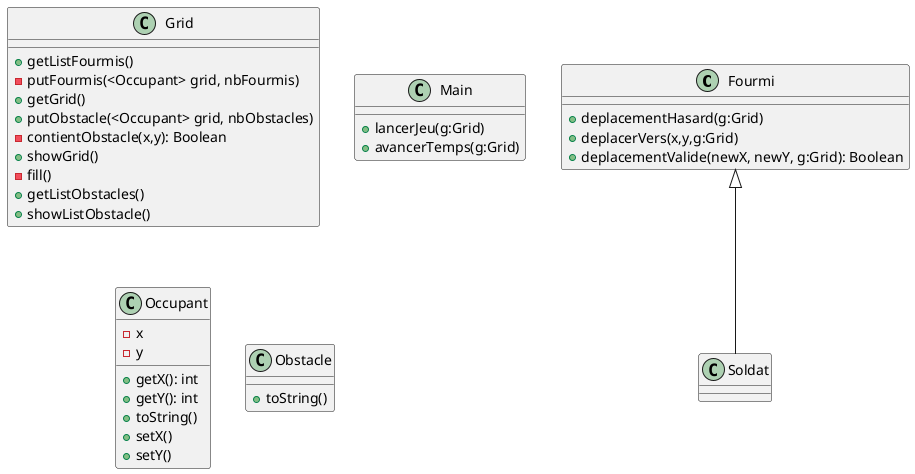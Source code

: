 @startuml
'https://plantuml.com/class-diagram

class Fourmi
{
    + deplacementHasard(g:Grid)
    + deplacerVers(x,y,g:Grid)
    + deplacementValide(newX, newY, g:Grid): Boolean
}

class Soldat extends Fourmi
{
}

class Grid
{
    + getListFourmis()
    - putFourmis(<Occupant> grid, nbFourmis)
    + getGrid()
    + putObstacle(<Occupant> grid, nbObstacles)
    - contientObstacle(x,y): Boolean
    + showGrid()
    - fill()
    + getListObstacles()
    + showListObstacle()
}

class Main
{
    +lancerJeu(g:Grid)
    +avancerTemps(g:Grid)
}

class Occupant
{
    - x
    - y
    + getX(): int
    + getY(): int
    + toString()
    + setX()
    + setY()

}
class Obstacle
{
    + toString()
}
@enduml